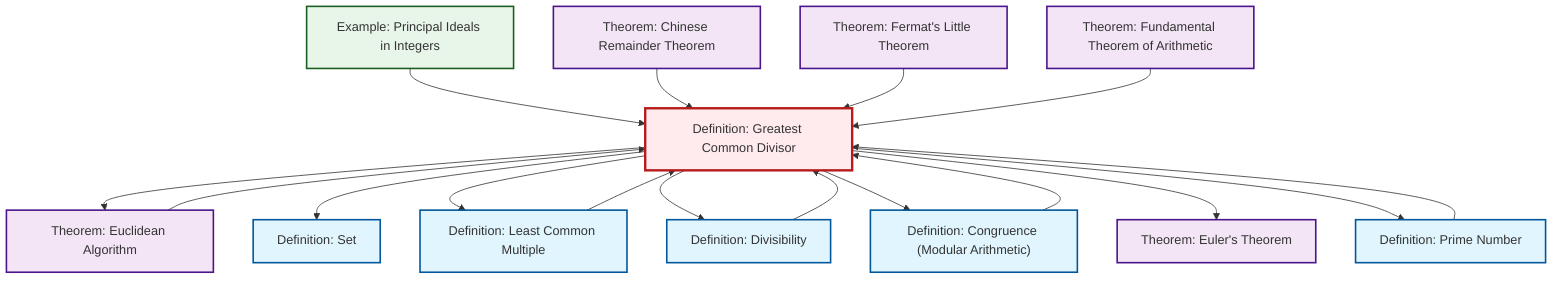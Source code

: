 graph TD
    classDef definition fill:#e1f5fe,stroke:#01579b,stroke-width:2px
    classDef theorem fill:#f3e5f5,stroke:#4a148c,stroke-width:2px
    classDef axiom fill:#fff3e0,stroke:#e65100,stroke-width:2px
    classDef example fill:#e8f5e9,stroke:#1b5e20,stroke-width:2px
    classDef current fill:#ffebee,stroke:#b71c1c,stroke-width:3px
    thm-fermat-little["Theorem: Fermat's Little Theorem"]:::theorem
    thm-euclidean-algorithm["Theorem: Euclidean Algorithm"]:::theorem
    def-congruence["Definition: Congruence (Modular Arithmetic)"]:::definition
    def-gcd["Definition: Greatest Common Divisor"]:::definition
    def-divisibility["Definition: Divisibility"]:::definition
    def-prime["Definition: Prime Number"]:::definition
    def-set["Definition: Set"]:::definition
    thm-euler["Theorem: Euler's Theorem"]:::theorem
    thm-chinese-remainder["Theorem: Chinese Remainder Theorem"]:::theorem
    def-lcm["Definition: Least Common Multiple"]:::definition
    ex-principal-ideal["Example: Principal Ideals in Integers"]:::example
    thm-fundamental-arithmetic["Theorem: Fundamental Theorem of Arithmetic"]:::theorem
    def-gcd --> thm-euclidean-algorithm
    ex-principal-ideal --> def-gcd
    thm-chinese-remainder --> def-gcd
    thm-fermat-little --> def-gcd
    def-gcd --> def-set
    thm-fundamental-arithmetic --> def-gcd
    thm-euclidean-algorithm --> def-gcd
    def-gcd --> def-lcm
    def-prime --> def-gcd
    def-gcd --> def-divisibility
    def-divisibility --> def-gcd
    def-gcd --> def-congruence
    def-lcm --> def-gcd
    def-congruence --> def-gcd
    def-gcd --> thm-euler
    def-gcd --> def-prime
    class def-gcd current